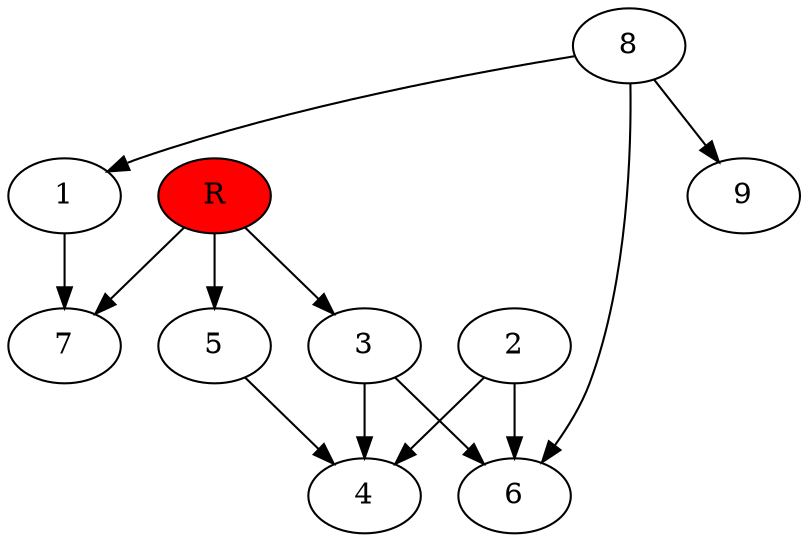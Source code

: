digraph prb30212 {
	1
	2
	3
	4
	5
	6
	7
	8
	R [fillcolor="#ff0000" style=filled]
	1 -> 7
	2 -> 4
	2 -> 6
	3 -> 4
	3 -> 6
	5 -> 4
	8 -> 1
	8 -> 6
	8 -> 9
	R -> 3
	R -> 5
	R -> 7
}
